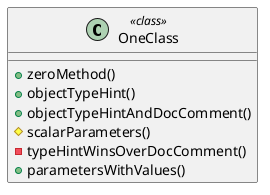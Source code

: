 @startuml
	class OneClass << class >> {
		+zeroMethod()
		+objectTypeHint()
		+objectTypeHintAndDocComment()
		#scalarParameters()
		-typeHintWinsOverDocComment()
		+parametersWithValues()
	}
@enduml
